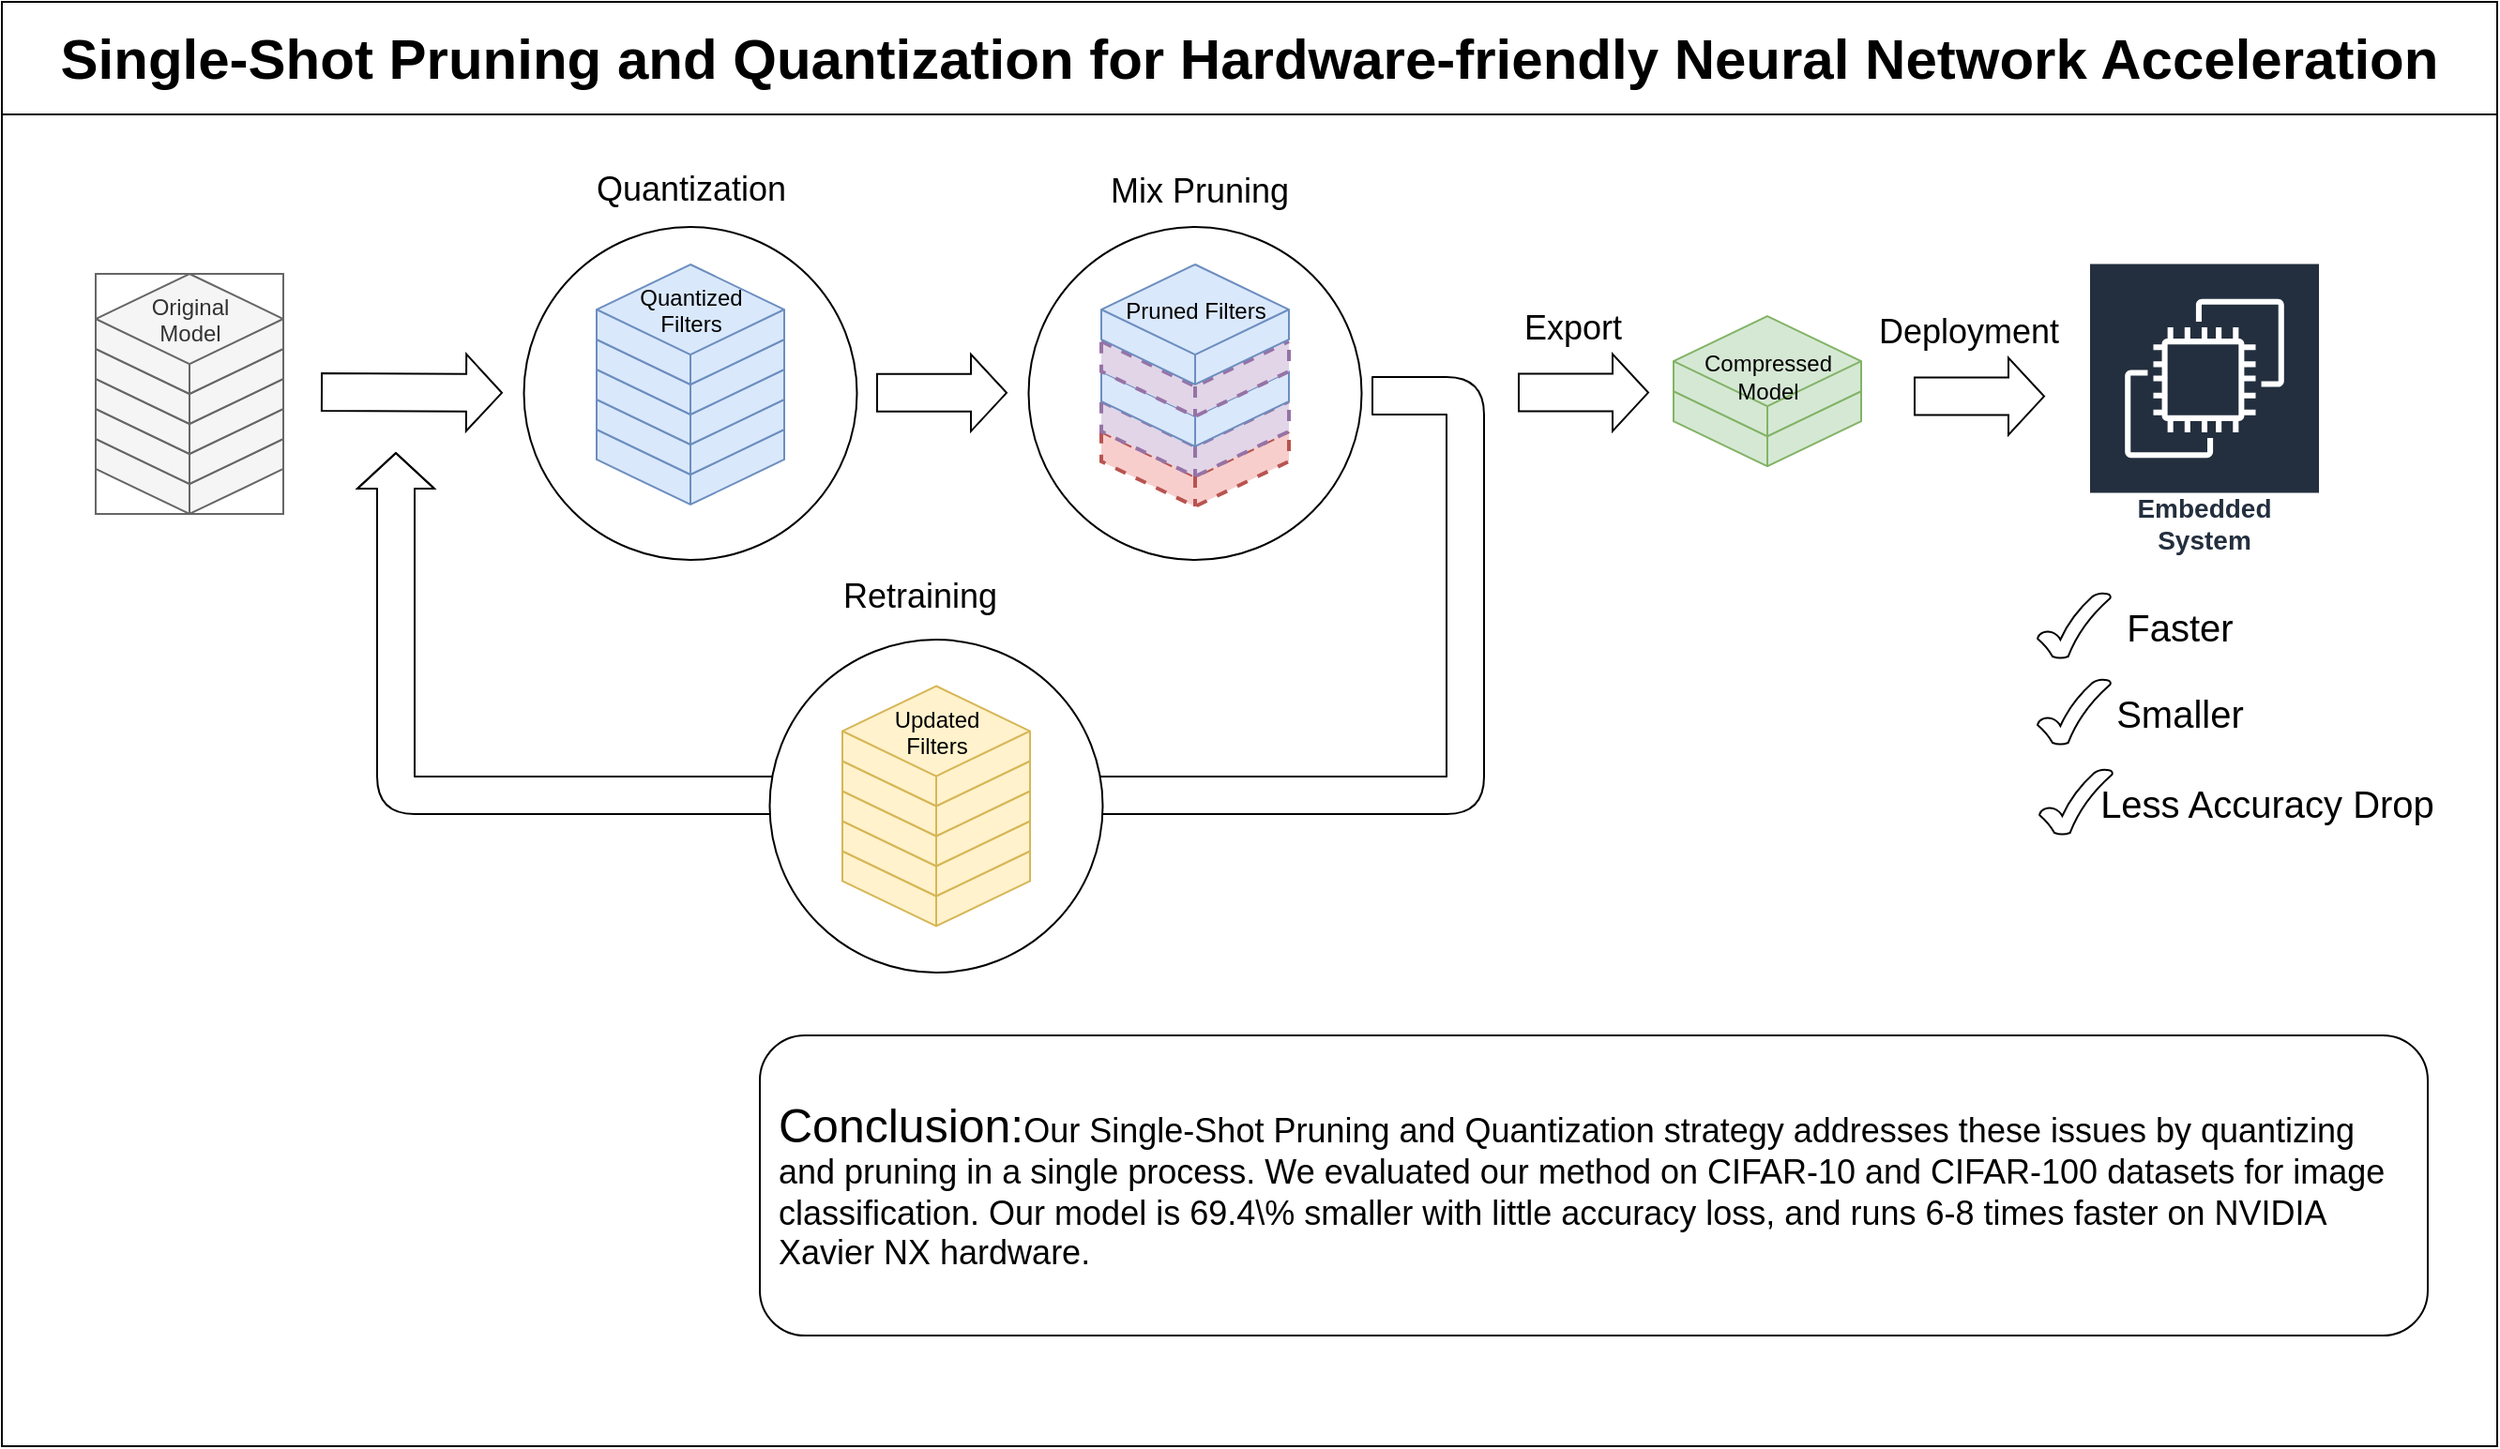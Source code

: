 <mxfile version="21.3.5" type="github">
  <diagram name="第 1 页" id="9iZRizX3N21t1pR2slK-">
    <mxGraphModel dx="2390" dy="1327" grid="1" gridSize="10" guides="1" tooltips="1" connect="1" arrows="1" fold="1" page="1" pageScale="1" pageWidth="827" pageHeight="1169" math="0" shadow="0">
      <root>
        <mxCell id="0" />
        <mxCell id="1" parent="0" />
        <mxCell id="0Aem7aCA6XUBFZICTMyG-1" value="&lt;font style=&quot;font-size: 30px;&quot;&gt;Single-Shot Pruning and Quantization for Hardware-friendly Neural Network Acceleration&lt;/font&gt;" style="swimlane;whiteSpace=wrap;html=1;startSize=60;" vertex="1" parent="1">
          <mxGeometry x="60" y="90" width="1330" height="770" as="geometry" />
        </mxCell>
        <mxCell id="0Aem7aCA6XUBFZICTMyG-78" value="" style="ellipse;whiteSpace=wrap;html=1;aspect=fixed;" vertex="1" parent="0Aem7aCA6XUBFZICTMyG-1">
          <mxGeometry x="547.25" y="120" width="177.5" height="177.5" as="geometry" />
        </mxCell>
        <mxCell id="0Aem7aCA6XUBFZICTMyG-71" value="" style="html=1;shape=mxgraph.basic.isocube;isoAngle=15;fillColor=#f8cecc;strokeColor=#b85450;strokeWidth=2;dashed=1;" vertex="1" parent="0Aem7aCA6XUBFZICTMyG-1">
          <mxGeometry x="586" y="205" width="100" height="64" as="geometry" />
        </mxCell>
        <mxCell id="0Aem7aCA6XUBFZICTMyG-72" style="edgeStyle=orthogonalEdgeStyle;rounded=0;orthogonalLoop=1;jettySize=auto;html=1;exitX=0.5;exitY=1;exitDx=0;exitDy=0;exitPerimeter=0;fillColor=#dae8fc;strokeColor=#6c8ebf;" edge="1" parent="0Aem7aCA6XUBFZICTMyG-1" source="0Aem7aCA6XUBFZICTMyG-71" target="0Aem7aCA6XUBFZICTMyG-71">
          <mxGeometry relative="1" as="geometry" />
        </mxCell>
        <mxCell id="0Aem7aCA6XUBFZICTMyG-73" value="" style="html=1;shape=mxgraph.basic.isocube;isoAngle=15;fillColor=#e1d5e7;strokeColor=#9673a6;dashed=1;strokeWidth=2;" vertex="1" parent="0Aem7aCA6XUBFZICTMyG-1">
          <mxGeometry x="586" y="189" width="100" height="64" as="geometry" />
        </mxCell>
        <mxCell id="0Aem7aCA6XUBFZICTMyG-74" value="" style="html=1;shape=mxgraph.basic.isocube;isoAngle=15;fillColor=#dae8fc;strokeColor=#6c8ebf;" vertex="1" parent="0Aem7aCA6XUBFZICTMyG-1">
          <mxGeometry x="586" y="173" width="100" height="64" as="geometry" />
        </mxCell>
        <mxCell id="0Aem7aCA6XUBFZICTMyG-75" value="" style="html=1;shape=mxgraph.basic.isocube;isoAngle=15;fillColor=#e1d5e7;strokeColor=#9673a6;dashed=1;strokeWidth=2;" vertex="1" parent="0Aem7aCA6XUBFZICTMyG-1">
          <mxGeometry x="586" y="157" width="100" height="64" as="geometry" />
        </mxCell>
        <mxCell id="0Aem7aCA6XUBFZICTMyG-76" value="&lt;font color=&quot;#000000&quot;&gt;Pruned Filters&lt;br&gt;&lt;br&gt;&lt;/font&gt;" style="html=1;shape=mxgraph.basic.isocube;isoAngle=15;fillColor=#dae8fc;strokeColor=#6c8ebf;" vertex="1" parent="0Aem7aCA6XUBFZICTMyG-1">
          <mxGeometry x="586" y="140" width="100" height="64" as="geometry" />
        </mxCell>
        <mxCell id="0Aem7aCA6XUBFZICTMyG-77" value="" style="shape=flexArrow;endArrow=classic;html=1;rounded=0;width=20;" edge="1" parent="0Aem7aCA6XUBFZICTMyG-1">
          <mxGeometry width="50" height="50" relative="1" as="geometry">
            <mxPoint x="170" y="208" as="sourcePoint" />
            <mxPoint x="267" y="208.41" as="targetPoint" />
          </mxGeometry>
        </mxCell>
        <mxCell id="0Aem7aCA6XUBFZICTMyG-92" value="&lt;font style=&quot;font-size: 18px;&quot;&gt;Quantization&lt;/font&gt;" style="edgeLabel;html=1;align=center;verticalAlign=middle;resizable=0;points=[];" vertex="1" connectable="0" parent="0Aem7aCA6XUBFZICTMyG-77">
          <mxGeometry x="0.084" y="5" relative="1" as="geometry">
            <mxPoint x="144" y="-103" as="offset" />
          </mxGeometry>
        </mxCell>
        <mxCell id="0Aem7aCA6XUBFZICTMyG-79" value="" style="shape=flexArrow;endArrow=classic;html=1;rounded=0;width=20;" edge="1" parent="0Aem7aCA6XUBFZICTMyG-1">
          <mxGeometry width="50" height="50" relative="1" as="geometry">
            <mxPoint x="466" y="208.41" as="sourcePoint" />
            <mxPoint x="536" y="208.41" as="targetPoint" />
          </mxGeometry>
        </mxCell>
        <mxCell id="0Aem7aCA6XUBFZICTMyG-93" value="&lt;font style=&quot;font-size: 18px;&quot;&gt;Mix Pruning&lt;/font&gt;" style="edgeLabel;html=1;align=center;verticalAlign=middle;resizable=0;points=[];" vertex="1" connectable="0" parent="0Aem7aCA6XUBFZICTMyG-79">
          <mxGeometry x="-0.422" y="6" relative="1" as="geometry">
            <mxPoint x="152" y="-102" as="offset" />
          </mxGeometry>
        </mxCell>
        <mxCell id="0Aem7aCA6XUBFZICTMyG-81" value="" style="group" vertex="1" connectable="0" parent="0Aem7aCA6XUBFZICTMyG-1">
          <mxGeometry x="973" y="152" width="100" height="128" as="geometry" />
        </mxCell>
        <mxCell id="0Aem7aCA6XUBFZICTMyG-83" style="edgeStyle=orthogonalEdgeStyle;rounded=0;orthogonalLoop=1;jettySize=auto;html=1;exitX=0.5;exitY=1;exitDx=0;exitDy=0;exitPerimeter=0;fillColor=#d5e8d4;strokeColor=#82b366;" edge="1" parent="0Aem7aCA6XUBFZICTMyG-81">
          <mxGeometry relative="1" as="geometry">
            <mxPoint x="-32" y="111.55" as="sourcePoint" />
            <mxPoint x="-32" y="111.55" as="targetPoint" />
          </mxGeometry>
        </mxCell>
        <mxCell id="0Aem7aCA6XUBFZICTMyG-84" value="" style="html=1;shape=mxgraph.basic.isocube;isoAngle=15;fillColor=#d5e8d4;strokeColor=#82b366;" vertex="1" parent="0Aem7aCA6XUBFZICTMyG-81">
          <mxGeometry x="-82" y="31.55" width="100" height="64" as="geometry" />
        </mxCell>
        <mxCell id="0Aem7aCA6XUBFZICTMyG-85" value="&lt;font color=&quot;#000000&quot;&gt;Compressed&lt;br&gt;Model&lt;/font&gt;" style="html=1;shape=mxgraph.basic.isocube;isoAngle=15;fillColor=#d5e8d4;strokeColor=#82b366;" vertex="1" parent="0Aem7aCA6XUBFZICTMyG-81">
          <mxGeometry x="-82" y="15.55" width="100" height="64" as="geometry" />
        </mxCell>
        <mxCell id="0Aem7aCA6XUBFZICTMyG-90" value="" style="endArrow=classic;html=1;rounded=1;shape=flexArrow;strokeWidth=1;width=20;" edge="1" parent="0Aem7aCA6XUBFZICTMyG-1">
          <mxGeometry width="50" height="50" relative="1" as="geometry">
            <mxPoint x="730" y="210" as="sourcePoint" />
            <mxPoint x="210" y="240" as="targetPoint" />
            <Array as="points">
              <mxPoint x="780" y="210" />
              <mxPoint x="780" y="423" />
              <mxPoint x="510" y="423" />
              <mxPoint x="210" y="423" />
            </Array>
          </mxGeometry>
        </mxCell>
        <mxCell id="0Aem7aCA6XUBFZICTMyG-95" value="&lt;font style=&quot;font-size: 18px;&quot;&gt;Retraining&lt;/font&gt;" style="edgeLabel;html=1;align=center;verticalAlign=middle;resizable=0;points=[];" vertex="1" connectable="0" parent="0Aem7aCA6XUBFZICTMyG-90">
          <mxGeometry x="0.097" y="-5" relative="1" as="geometry">
            <mxPoint x="3" y="-101" as="offset" />
          </mxGeometry>
        </mxCell>
        <mxCell id="0Aem7aCA6XUBFZICTMyG-97" value="&lt;font style=&quot;font-size: 14px;&quot;&gt;Embedded System&lt;/font&gt;" style="sketch=0;outlineConnect=0;fontColor=#232F3E;gradientColor=none;strokeColor=#ffffff;fillColor=#232F3E;dashed=0;verticalLabelPosition=middle;verticalAlign=bottom;align=center;html=1;whiteSpace=wrap;fontSize=10;fontStyle=1;spacing=3;shape=mxgraph.aws4.productIcon;prIcon=mxgraph.aws4.ec2;" vertex="1" parent="0Aem7aCA6XUBFZICTMyG-1">
          <mxGeometry x="1112" y="138.75" width="124" height="160.5" as="geometry" />
        </mxCell>
        <mxCell id="0Aem7aCA6XUBFZICTMyG-113" value="" style="group" vertex="1" connectable="0" parent="0Aem7aCA6XUBFZICTMyG-1">
          <mxGeometry x="404" y="551" width="889" height="160" as="geometry" />
        </mxCell>
        <mxCell id="0Aem7aCA6XUBFZICTMyG-110" value="" style="rounded=1;whiteSpace=wrap;html=1;" vertex="1" parent="0Aem7aCA6XUBFZICTMyG-113">
          <mxGeometry width="889" height="160" as="geometry" />
        </mxCell>
        <mxCell id="0Aem7aCA6XUBFZICTMyG-112" value="&lt;div style=&quot;text-align: left;&quot;&gt;&lt;font style=&quot;background-color: initial; font-size: 25px;&quot;&gt;Conclusion:&lt;/font&gt;&lt;font style=&quot;background-color: initial;&quot;&gt;&lt;font style=&quot;font-size: 18px;&quot;&gt;Our Single-Shot Pruning and Quantization strategy addresses these issues by quantizing and pruning in a single process. We evaluated our method on CIFAR-10 and CIFAR-100 datasets for image classification. Our model is 69.4\% smaller with little accuracy loss, and runs 6-8 times faster on NVIDIA Xavier NX hardware.&lt;/font&gt;&lt;/font&gt;&lt;/div&gt;" style="text;html=1;strokeColor=none;fillColor=none;align=center;verticalAlign=middle;whiteSpace=wrap;rounded=0;labelPosition=center;verticalLabelPosition=middle;" vertex="1" parent="0Aem7aCA6XUBFZICTMyG-113">
          <mxGeometry x="9" y="10" width="871" height="140" as="geometry" />
        </mxCell>
        <mxCell id="0Aem7aCA6XUBFZICTMyG-115" value="" style="group" vertex="1" connectable="0" parent="0Aem7aCA6XUBFZICTMyG-1">
          <mxGeometry x="278.25" y="120" width="177.5" height="177.5" as="geometry" />
        </mxCell>
        <mxCell id="0Aem7aCA6XUBFZICTMyG-38" value="" style="ellipse;whiteSpace=wrap;html=1;aspect=fixed;" vertex="1" parent="0Aem7aCA6XUBFZICTMyG-115">
          <mxGeometry width="177.5" height="177.5" as="geometry" />
        </mxCell>
        <mxCell id="0Aem7aCA6XUBFZICTMyG-65" value="" style="html=1;shape=mxgraph.basic.isocube;isoAngle=15;fillColor=#dae8fc;strokeColor=#6c8ebf;" vertex="1" parent="0Aem7aCA6XUBFZICTMyG-115">
          <mxGeometry x="38.75" y="84" width="100" height="64" as="geometry" />
        </mxCell>
        <mxCell id="0Aem7aCA6XUBFZICTMyG-66" style="edgeStyle=orthogonalEdgeStyle;rounded=0;orthogonalLoop=1;jettySize=auto;html=1;exitX=0.5;exitY=1;exitDx=0;exitDy=0;exitPerimeter=0;fillColor=#dae8fc;strokeColor=#6c8ebf;" edge="1" parent="0Aem7aCA6XUBFZICTMyG-115" source="0Aem7aCA6XUBFZICTMyG-65" target="0Aem7aCA6XUBFZICTMyG-65">
          <mxGeometry relative="1" as="geometry" />
        </mxCell>
        <mxCell id="0Aem7aCA6XUBFZICTMyG-67" value="" style="html=1;shape=mxgraph.basic.isocube;isoAngle=15;fillColor=#dae8fc;strokeColor=#6c8ebf;" vertex="1" parent="0Aem7aCA6XUBFZICTMyG-115">
          <mxGeometry x="38.75" y="68" width="100" height="64" as="geometry" />
        </mxCell>
        <mxCell id="0Aem7aCA6XUBFZICTMyG-68" value="" style="html=1;shape=mxgraph.basic.isocube;isoAngle=15;fillColor=#dae8fc;strokeColor=#6c8ebf;" vertex="1" parent="0Aem7aCA6XUBFZICTMyG-115">
          <mxGeometry x="38.75" y="52" width="100" height="64" as="geometry" />
        </mxCell>
        <mxCell id="0Aem7aCA6XUBFZICTMyG-69" value="" style="html=1;shape=mxgraph.basic.isocube;isoAngle=15;fillColor=#dae8fc;strokeColor=#6c8ebf;" vertex="1" parent="0Aem7aCA6XUBFZICTMyG-115">
          <mxGeometry x="38.75" y="36" width="100" height="64" as="geometry" />
        </mxCell>
        <mxCell id="0Aem7aCA6XUBFZICTMyG-70" value="&lt;font color=&quot;#000000&quot;&gt;Quantized&lt;br&gt;Filters&lt;br&gt;&lt;br&gt;&lt;/font&gt;" style="html=1;shape=mxgraph.basic.isocube;isoAngle=15;fillColor=#dae8fc;strokeColor=#6c8ebf;" vertex="1" parent="0Aem7aCA6XUBFZICTMyG-115">
          <mxGeometry x="38.75" y="20" width="100" height="64" as="geometry" />
        </mxCell>
        <mxCell id="0Aem7aCA6XUBFZICTMyG-131" value="" style="group;fontColor=#333333;fillColor=none;strokeColor=#666666;" vertex="1" connectable="0" parent="0Aem7aCA6XUBFZICTMyG-1">
          <mxGeometry x="50" y="145" width="100" height="128" as="geometry" />
        </mxCell>
        <mxCell id="0Aem7aCA6XUBFZICTMyG-132" value="" style="html=1;shape=mxgraph.basic.isocube;isoAngle=15;fontColor=#333333;fillColor=#f5f5f5;strokeColor=#666666;" vertex="1" parent="0Aem7aCA6XUBFZICTMyG-131">
          <mxGeometry y="64" width="100" height="64" as="geometry" />
        </mxCell>
        <mxCell id="0Aem7aCA6XUBFZICTMyG-133" style="edgeStyle=orthogonalEdgeStyle;rounded=0;orthogonalLoop=1;jettySize=auto;html=1;exitX=0.5;exitY=1;exitDx=0;exitDy=0;exitPerimeter=0;fontColor=#000000;fillColor=#f5f5f5;strokeColor=#666666;" edge="1" parent="0Aem7aCA6XUBFZICTMyG-131" source="0Aem7aCA6XUBFZICTMyG-132" target="0Aem7aCA6XUBFZICTMyG-132">
          <mxGeometry relative="1" as="geometry" />
        </mxCell>
        <mxCell id="0Aem7aCA6XUBFZICTMyG-134" value="" style="html=1;shape=mxgraph.basic.isocube;isoAngle=15;fontColor=#333333;fillColor=#f5f5f5;strokeColor=#666666;" vertex="1" parent="0Aem7aCA6XUBFZICTMyG-131">
          <mxGeometry y="48" width="100" height="64" as="geometry" />
        </mxCell>
        <mxCell id="0Aem7aCA6XUBFZICTMyG-135" value="" style="html=1;shape=mxgraph.basic.isocube;isoAngle=15;fontColor=#333333;fillColor=#f5f5f5;strokeColor=#666666;" vertex="1" parent="0Aem7aCA6XUBFZICTMyG-131">
          <mxGeometry y="32" width="100" height="64" as="geometry" />
        </mxCell>
        <mxCell id="0Aem7aCA6XUBFZICTMyG-136" value="" style="html=1;shape=mxgraph.basic.isocube;isoAngle=15;fontColor=#333333;fillColor=#f5f5f5;strokeColor=#666666;" vertex="1" parent="0Aem7aCA6XUBFZICTMyG-131">
          <mxGeometry y="16" width="100" height="64" as="geometry" />
        </mxCell>
        <mxCell id="0Aem7aCA6XUBFZICTMyG-137" value="Original&lt;br&gt;Model&lt;br&gt;&lt;br&gt;" style="html=1;shape=mxgraph.basic.isocube;isoAngle=15;fontColor=#333333;fillColor=#f5f5f5;strokeColor=#666666;" vertex="1" parent="0Aem7aCA6XUBFZICTMyG-131">
          <mxGeometry width="100" height="64" as="geometry" />
        </mxCell>
        <mxCell id="0Aem7aCA6XUBFZICTMyG-153" value="" style="shape=flexArrow;endArrow=classic;html=1;rounded=0;width=20;" edge="1" parent="0Aem7aCA6XUBFZICTMyG-1">
          <mxGeometry width="50" height="50" relative="1" as="geometry">
            <mxPoint x="808" y="208.29" as="sourcePoint" />
            <mxPoint x="878" y="208.29" as="targetPoint" />
          </mxGeometry>
        </mxCell>
        <mxCell id="0Aem7aCA6XUBFZICTMyG-157" value="&lt;font style=&quot;font-size: 18px;&quot;&gt;Export&lt;/font&gt;" style="edgeLabel;html=1;align=center;verticalAlign=middle;resizable=0;points=[];" vertex="1" connectable="0" parent="0Aem7aCA6XUBFZICTMyG-153">
          <mxGeometry x="0.11" y="9" relative="1" as="geometry">
            <mxPoint x="-10" y="-26" as="offset" />
          </mxGeometry>
        </mxCell>
        <mxCell id="0Aem7aCA6XUBFZICTMyG-104" value="" style="group" vertex="1" connectable="0" parent="1">
          <mxGeometry x="1142" y="408" width="149" height="40" as="geometry" />
        </mxCell>
        <mxCell id="0Aem7aCA6XUBFZICTMyG-105" value="" style="verticalLabelPosition=bottom;verticalAlign=top;html=1;shape=mxgraph.basic.tick" vertex="1" parent="0Aem7aCA6XUBFZICTMyG-104">
          <mxGeometry x="3" y="-3" width="39" height="35" as="geometry" />
        </mxCell>
        <mxCell id="0Aem7aCA6XUBFZICTMyG-106" value="&lt;font style=&quot;font-size: 20px;&quot;&gt;Faster&lt;/font&gt;" style="text;html=1;strokeColor=none;fillColor=none;align=center;verticalAlign=middle;whiteSpace=wrap;rounded=0;" vertex="1" parent="0Aem7aCA6XUBFZICTMyG-104">
          <mxGeometry x="9" width="140" height="30" as="geometry" />
        </mxCell>
        <mxCell id="0Aem7aCA6XUBFZICTMyG-116" value="" style="group" vertex="1" connectable="0" parent="1">
          <mxGeometry x="469.25" y="430" width="177.5" height="177.5" as="geometry" />
        </mxCell>
        <mxCell id="0Aem7aCA6XUBFZICTMyG-117" value="" style="ellipse;whiteSpace=wrap;html=1;aspect=fixed;" vertex="1" parent="0Aem7aCA6XUBFZICTMyG-116">
          <mxGeometry width="177.5" height="177.5" as="geometry" />
        </mxCell>
        <mxCell id="0Aem7aCA6XUBFZICTMyG-119" style="edgeStyle=orthogonalEdgeStyle;rounded=0;orthogonalLoop=1;jettySize=auto;html=1;exitX=0.5;exitY=1;exitDx=0;exitDy=0;exitPerimeter=0;fillColor=#dae8fc;strokeColor=#6c8ebf;" edge="1" parent="0Aem7aCA6XUBFZICTMyG-116">
          <mxGeometry relative="1" as="geometry">
            <mxPoint x="88.75" y="148" as="sourcePoint" />
            <mxPoint x="88.75" y="148" as="targetPoint" />
          </mxGeometry>
        </mxCell>
        <mxCell id="0Aem7aCA6XUBFZICTMyG-124" value="" style="group" vertex="1" connectable="0" parent="0Aem7aCA6XUBFZICTMyG-116">
          <mxGeometry x="38.75" y="24.75" width="100" height="128" as="geometry" />
        </mxCell>
        <mxCell id="0Aem7aCA6XUBFZICTMyG-125" value="" style="html=1;shape=mxgraph.basic.isocube;isoAngle=15;fillColor=#fff2cc;strokeColor=#d6b656;" vertex="1" parent="0Aem7aCA6XUBFZICTMyG-124">
          <mxGeometry y="64" width="100" height="64" as="geometry" />
        </mxCell>
        <mxCell id="0Aem7aCA6XUBFZICTMyG-126" style="edgeStyle=orthogonalEdgeStyle;rounded=0;orthogonalLoop=1;jettySize=auto;html=1;exitX=0.5;exitY=1;exitDx=0;exitDy=0;exitPerimeter=0;fillColor=#fff2cc;strokeColor=#d6b656;" edge="1" parent="0Aem7aCA6XUBFZICTMyG-124" source="0Aem7aCA6XUBFZICTMyG-125" target="0Aem7aCA6XUBFZICTMyG-125">
          <mxGeometry relative="1" as="geometry" />
        </mxCell>
        <mxCell id="0Aem7aCA6XUBFZICTMyG-127" value="" style="html=1;shape=mxgraph.basic.isocube;isoAngle=15;fillColor=#fff2cc;strokeColor=#d6b656;" vertex="1" parent="0Aem7aCA6XUBFZICTMyG-124">
          <mxGeometry y="48" width="100" height="64" as="geometry" />
        </mxCell>
        <mxCell id="0Aem7aCA6XUBFZICTMyG-128" value="" style="html=1;shape=mxgraph.basic.isocube;isoAngle=15;fillColor=#fff2cc;strokeColor=#d6b656;" vertex="1" parent="0Aem7aCA6XUBFZICTMyG-124">
          <mxGeometry y="32" width="100" height="64" as="geometry" />
        </mxCell>
        <mxCell id="0Aem7aCA6XUBFZICTMyG-129" value="" style="html=1;shape=mxgraph.basic.isocube;isoAngle=15;fillColor=#fff2cc;strokeColor=#d6b656;" vertex="1" parent="0Aem7aCA6XUBFZICTMyG-124">
          <mxGeometry y="16" width="100" height="64" as="geometry" />
        </mxCell>
        <mxCell id="0Aem7aCA6XUBFZICTMyG-130" value="&lt;font color=&quot;#000000&quot;&gt;Updated&lt;br&gt;Filters&lt;br&gt;&lt;br&gt;&lt;/font&gt;" style="html=1;shape=mxgraph.basic.isocube;isoAngle=15;fillColor=#fff2cc;strokeColor=#d6b656;" vertex="1" parent="0Aem7aCA6XUBFZICTMyG-124">
          <mxGeometry width="100" height="64" as="geometry" />
        </mxCell>
        <mxCell id="0Aem7aCA6XUBFZICTMyG-139" value="" style="group" vertex="1" connectable="0" parent="1">
          <mxGeometry x="1143" y="502" width="240" height="40" as="geometry" />
        </mxCell>
        <mxCell id="0Aem7aCA6XUBFZICTMyG-140" value="" style="verticalLabelPosition=bottom;verticalAlign=top;html=1;shape=mxgraph.basic.tick" vertex="1" parent="0Aem7aCA6XUBFZICTMyG-139">
          <mxGeometry x="3" y="-3" width="39" height="35" as="geometry" />
        </mxCell>
        <mxCell id="0Aem7aCA6XUBFZICTMyG-141" value="&lt;font style=&quot;font-size: 20px;&quot;&gt;Less Accuracy Drop&lt;/font&gt;" style="text;html=1;strokeColor=none;fillColor=none;align=center;verticalAlign=middle;whiteSpace=wrap;rounded=0;" vertex="1" parent="0Aem7aCA6XUBFZICTMyG-139">
          <mxGeometry x="9" width="231" height="30" as="geometry" />
        </mxCell>
        <mxCell id="0Aem7aCA6XUBFZICTMyG-142" value="" style="group" vertex="1" connectable="0" parent="1">
          <mxGeometry x="1142" y="454" width="149" height="40" as="geometry" />
        </mxCell>
        <mxCell id="0Aem7aCA6XUBFZICTMyG-143" value="" style="verticalLabelPosition=bottom;verticalAlign=top;html=1;shape=mxgraph.basic.tick" vertex="1" parent="0Aem7aCA6XUBFZICTMyG-142">
          <mxGeometry x="3" y="-3" width="39" height="35" as="geometry" />
        </mxCell>
        <mxCell id="0Aem7aCA6XUBFZICTMyG-144" value="&lt;font style=&quot;font-size: 20px;&quot;&gt;Smaller&lt;/font&gt;" style="text;html=1;strokeColor=none;fillColor=none;align=center;verticalAlign=middle;whiteSpace=wrap;rounded=0;" vertex="1" parent="0Aem7aCA6XUBFZICTMyG-142">
          <mxGeometry x="9" width="140" height="30" as="geometry" />
        </mxCell>
        <mxCell id="0Aem7aCA6XUBFZICTMyG-158" value="" style="shape=flexArrow;endArrow=classic;html=1;rounded=0;width=20;" edge="1" parent="1">
          <mxGeometry width="50" height="50" relative="1" as="geometry">
            <mxPoint x="1079" y="300.29" as="sourcePoint" />
            <mxPoint x="1149" y="300.29" as="targetPoint" />
          </mxGeometry>
        </mxCell>
        <mxCell id="0Aem7aCA6XUBFZICTMyG-159" value="&lt;font style=&quot;font-size: 18px;&quot;&gt;Deployment&lt;/font&gt;" style="edgeLabel;html=1;align=center;verticalAlign=middle;resizable=0;points=[];" vertex="1" connectable="0" parent="0Aem7aCA6XUBFZICTMyG-158">
          <mxGeometry x="0.11" y="9" relative="1" as="geometry">
            <mxPoint x="-10" y="-26" as="offset" />
          </mxGeometry>
        </mxCell>
      </root>
    </mxGraphModel>
  </diagram>
</mxfile>
